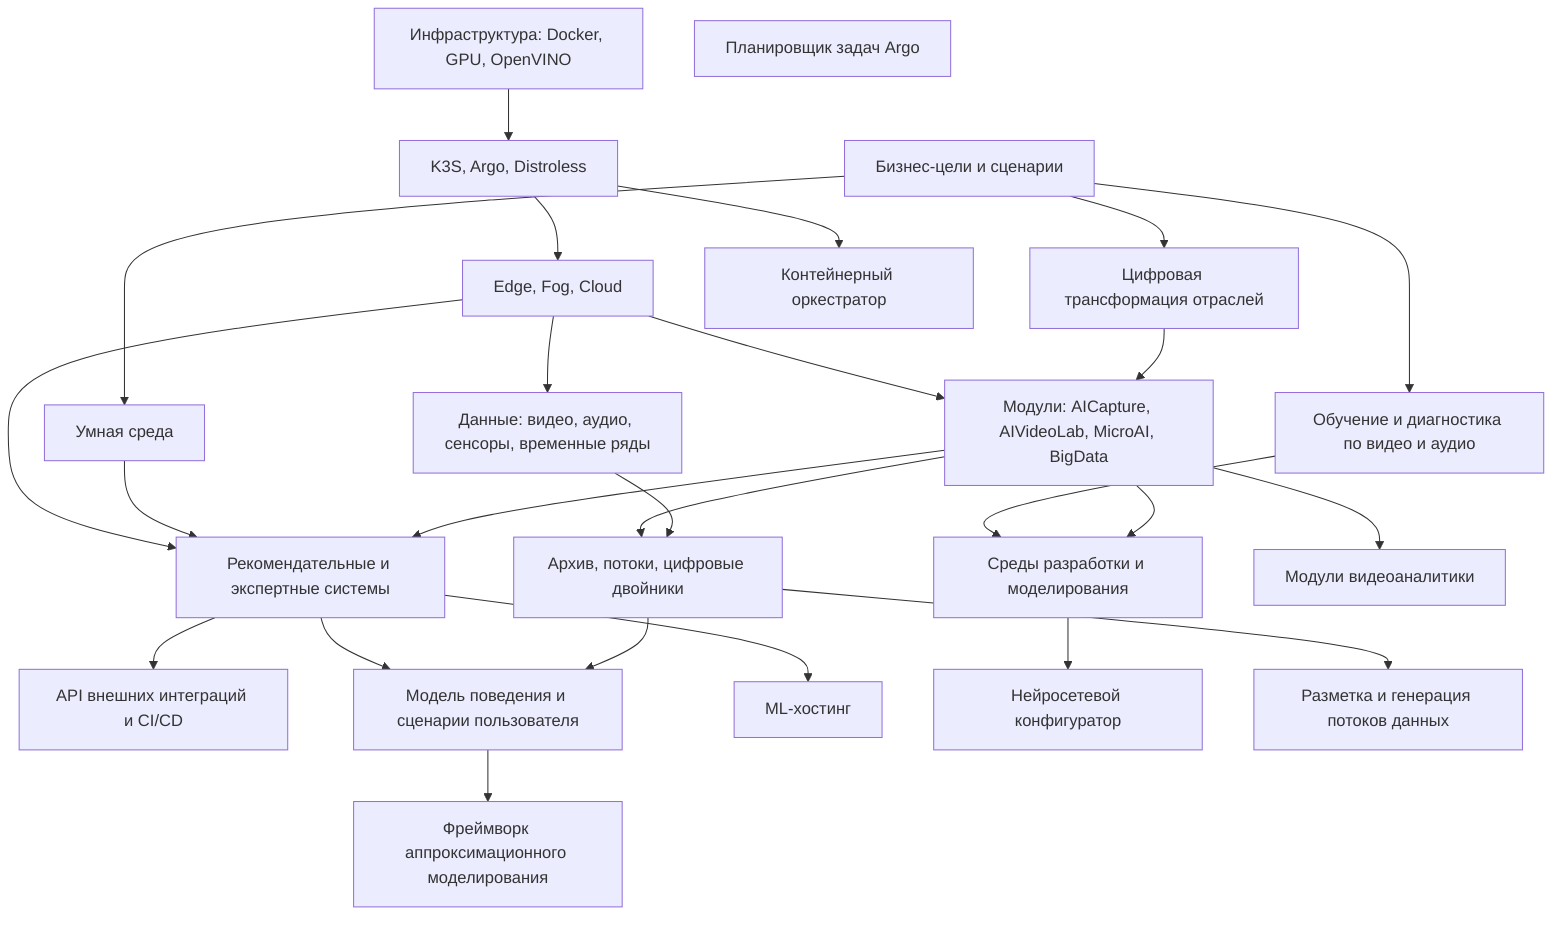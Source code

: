 %% Архитектура платформы AIoT (TOGAF Layers + Components)
flowchart TD
  %% Бизнес-слой
  A1["Бизнес-цели и сценарии"] --> A2["Цифровая трансформация отраслей"]
  A1 --> A3["Умная среда"]
  A1 --> A4["Обучение и диагностика по видео и аудио"]

  %% Прикладной слой
  B1["Модули: AICapture, AIVideoLab, MicroAI, BigData"] --> B2["Рекомендательные и экспертные системы"]
  B1 --> B3["Среды разработки и моделирования"]
  B2 --> B4["API внешних интеграций и CI/CD"]
  A2 --> B1
  A3 --> B2
  A4 --> B3

  %% Данные
  C1["Данные: видео, аудио, сенсоры, временные ряды"] --> C2["Архив, потоки, цифровые двойники"]
  C2 --> C3["Модель поведения и сценарии пользователя"]
  B1 --> C2
  B2 --> C3

  %% Технологии
  D1["Инфраструктура: Docker, GPU, OpenVINO"] --> D2["K3S, Argo, Distroless"]
  D2 --> D3["Edge, Fog, Cloud"]
  D3 --> B1
  D3 --> B2
  D3 --> C1

  %% Компоненты платформы
  E1["Контейнерный оркестратор"]
  E2["Планировщик задач Argo"]
  E3["ML-хостинг"]
  E4["Фреймворк аппроксимационного моделирования"]
  E5["Нейросетевой конфигуратор"]
  E6["Модули видеоаналитики"]
  E7["Разметка и генерация потоков данных"]

  D2 --> E1
  B1 --> E6
  B3 --> E5
  C2 --> E7
  C3 --> E4
  B2 --> E3